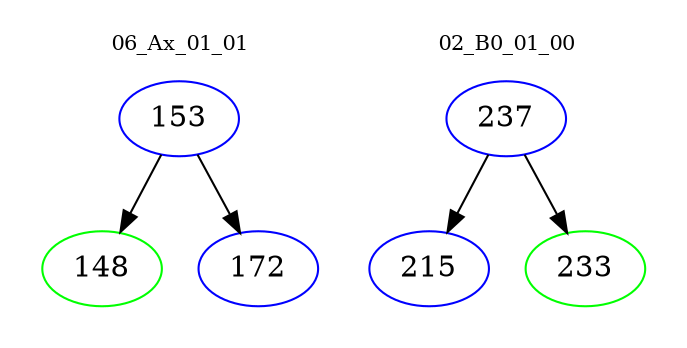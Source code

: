 digraph{
subgraph cluster_0 {
color = white
label = "06_Ax_01_01";
fontsize=10;
T0_153 [label="153", color="blue"]
T0_153 -> T0_148 [color="black"]
T0_148 [label="148", color="green"]
T0_153 -> T0_172 [color="black"]
T0_172 [label="172", color="blue"]
}
subgraph cluster_1 {
color = white
label = "02_B0_01_00";
fontsize=10;
T1_237 [label="237", color="blue"]
T1_237 -> T1_215 [color="black"]
T1_215 [label="215", color="blue"]
T1_237 -> T1_233 [color="black"]
T1_233 [label="233", color="green"]
}
}
